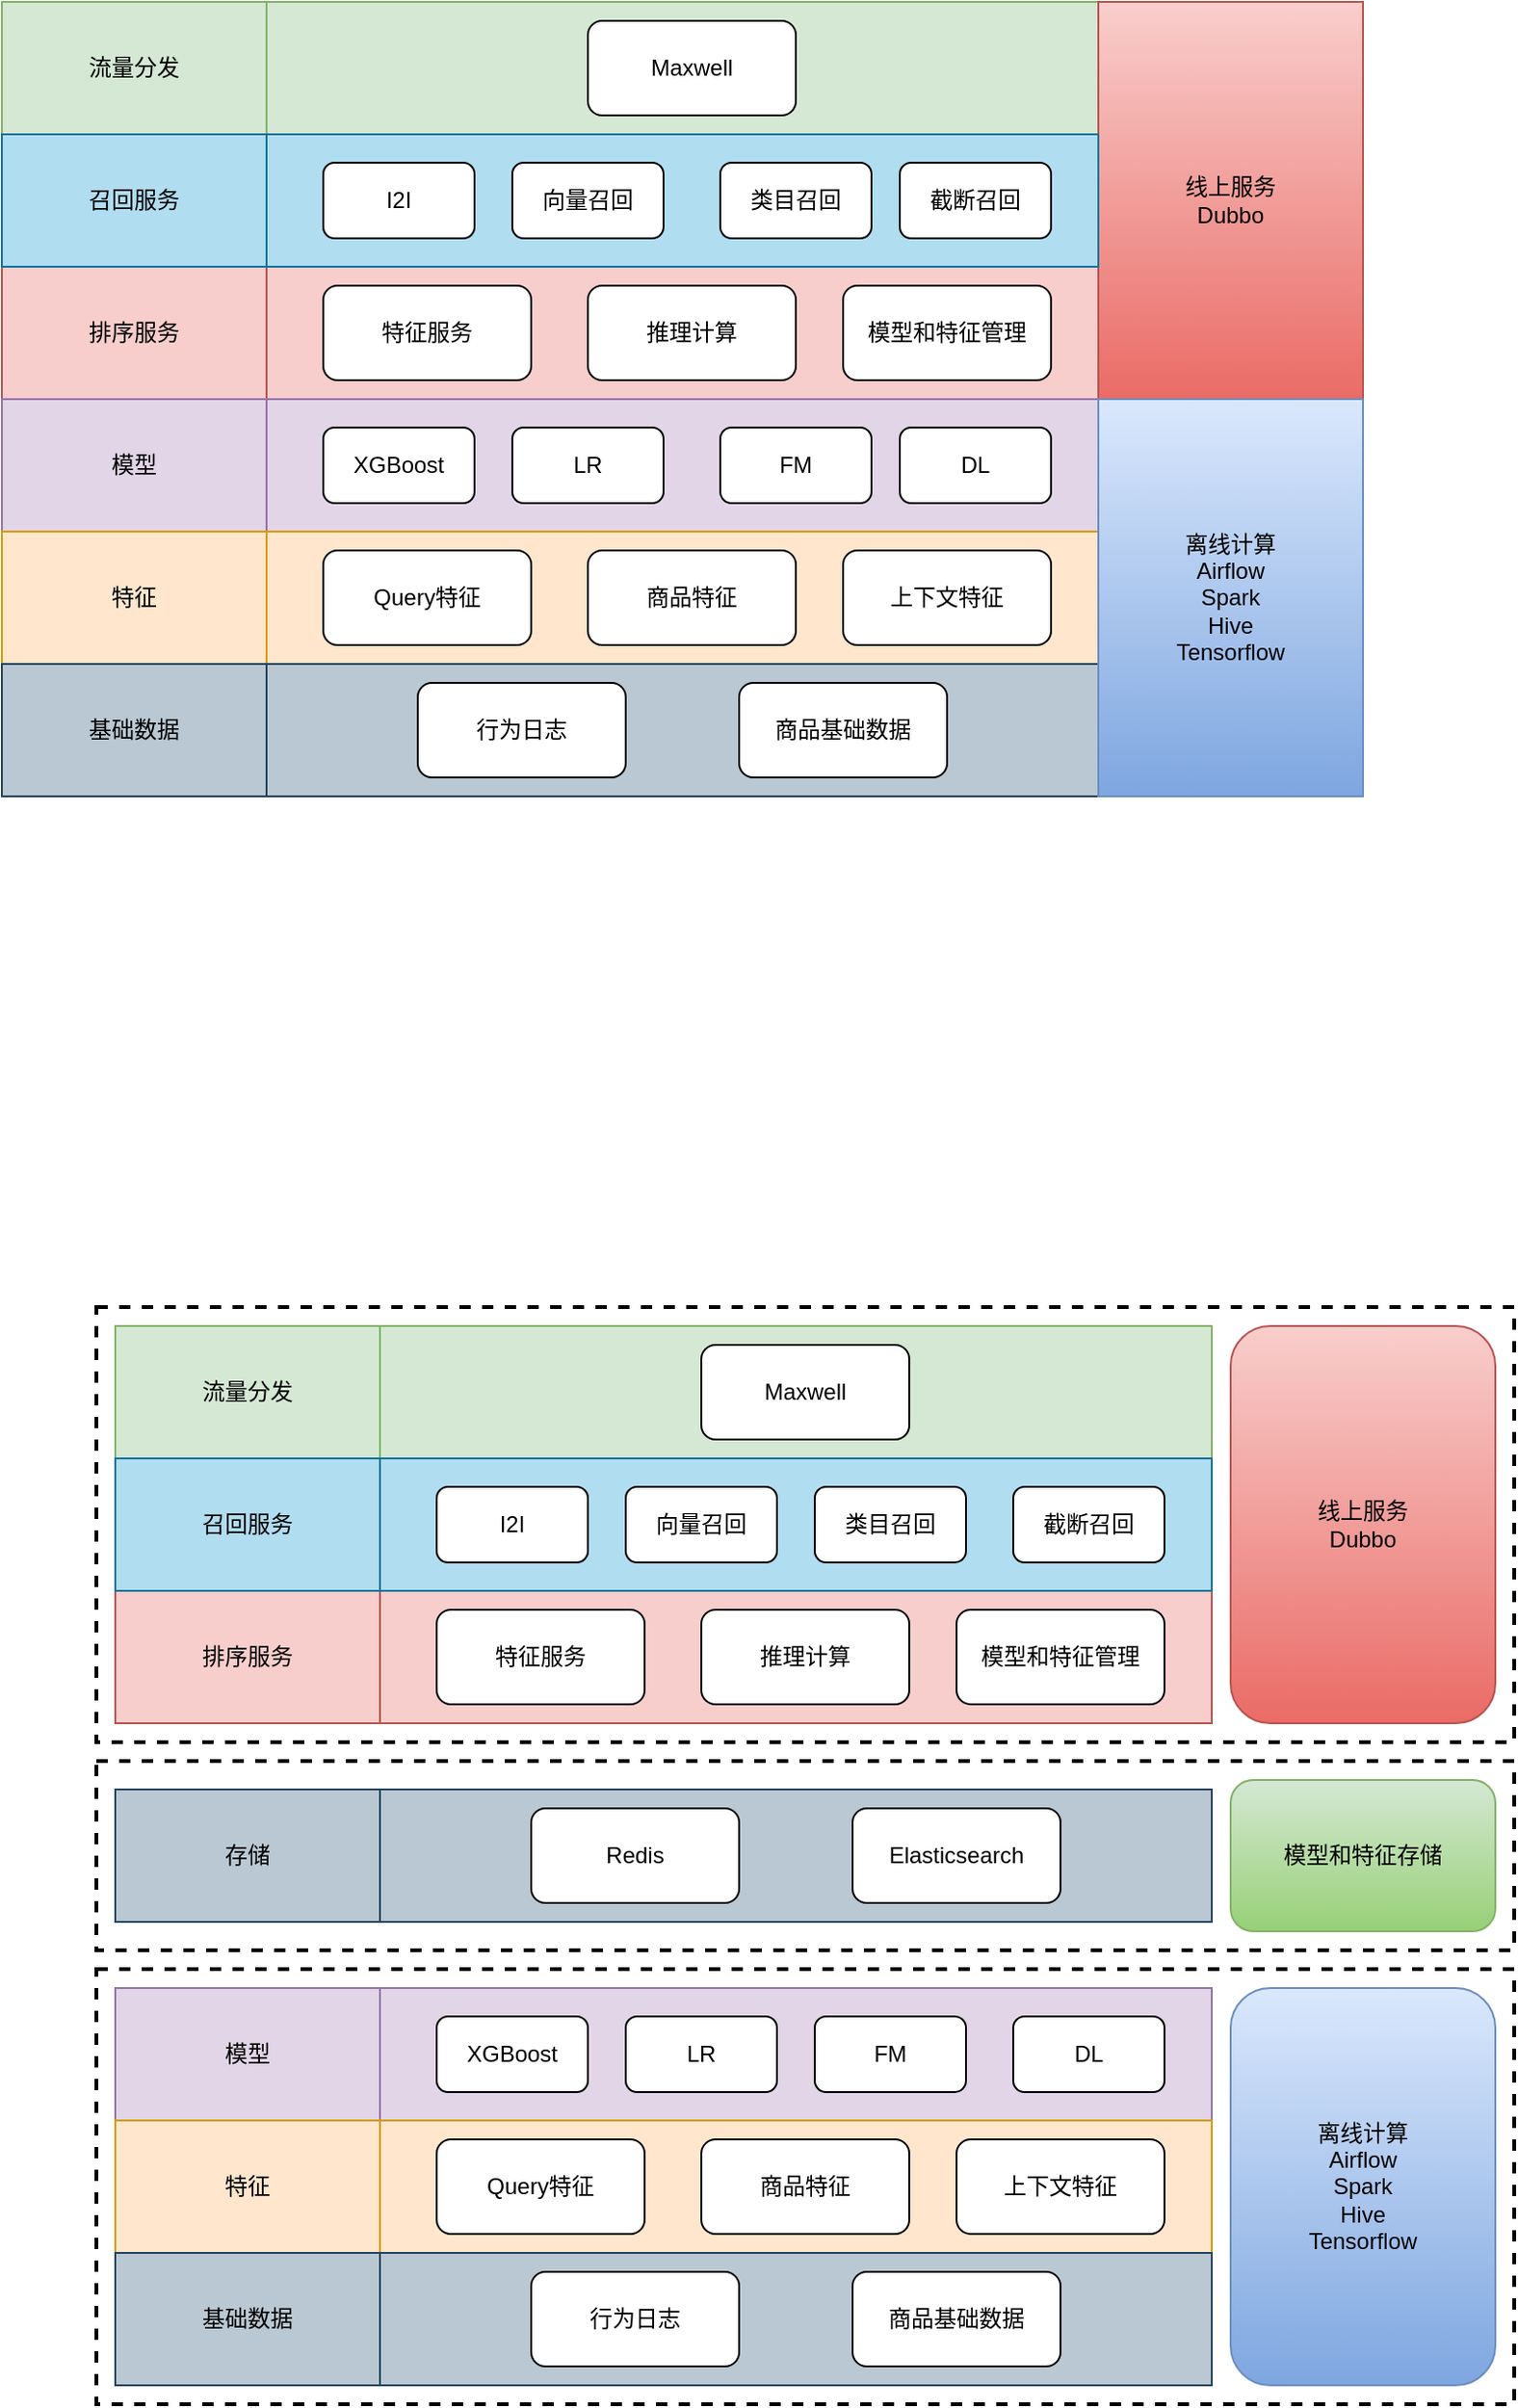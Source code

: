 <mxfile version="14.8.6" type="github">
  <diagram id="0o0fNlaMNB56jFeCoBVo" name="Page-1">
    <mxGraphModel dx="2066" dy="1070" grid="1" gridSize="10" guides="1" tooltips="1" connect="1" arrows="1" fold="1" page="1" pageScale="1" pageWidth="1169" pageHeight="1654" math="0" shadow="0">
      <root>
        <mxCell id="0" />
        <mxCell id="1" parent="0" />
        <mxCell id="Kj8OIUPHK9y5Ar2EBf14-1" value="流量分发" style="rounded=0;whiteSpace=wrap;html=1;fillColor=#d5e8d4;strokeColor=#82b366;" vertex="1" parent="1">
          <mxGeometry x="140" y="260" width="140" height="70" as="geometry" />
        </mxCell>
        <mxCell id="Kj8OIUPHK9y5Ar2EBf14-8" value="排序服务" style="rounded=0;whiteSpace=wrap;html=1;fillColor=#f8cecc;strokeColor=#b85450;" vertex="1" parent="1">
          <mxGeometry x="140" y="400" width="140" height="70" as="geometry" />
        </mxCell>
        <mxCell id="Kj8OIUPHK9y5Ar2EBf14-12" value="" style="rounded=0;whiteSpace=wrap;html=1;fillColor=#d5e8d4;strokeColor=#82b366;" vertex="1" parent="1">
          <mxGeometry x="280" y="260" width="440" height="70" as="geometry" />
        </mxCell>
        <mxCell id="Kj8OIUPHK9y5Ar2EBf14-16" value="Maxwell" style="rounded=1;whiteSpace=wrap;html=1;" vertex="1" parent="1">
          <mxGeometry x="450" y="270" width="110" height="50" as="geometry" />
        </mxCell>
        <mxCell id="Kj8OIUPHK9y5Ar2EBf14-17" value="" style="rounded=0;whiteSpace=wrap;html=1;fillColor=#f8cecc;strokeColor=#b85450;" vertex="1" parent="1">
          <mxGeometry x="280" y="400" width="440" height="70" as="geometry" />
        </mxCell>
        <mxCell id="Kj8OIUPHK9y5Ar2EBf14-18" value="特征服务" style="rounded=1;whiteSpace=wrap;html=1;" vertex="1" parent="1">
          <mxGeometry x="310" y="410" width="110" height="50" as="geometry" />
        </mxCell>
        <mxCell id="Kj8OIUPHK9y5Ar2EBf14-19" value="推理计算" style="rounded=1;whiteSpace=wrap;html=1;" vertex="1" parent="1">
          <mxGeometry x="450" y="410" width="110" height="50" as="geometry" />
        </mxCell>
        <mxCell id="Kj8OIUPHK9y5Ar2EBf14-20" value="模型和特征管理" style="rounded=1;whiteSpace=wrap;html=1;" vertex="1" parent="1">
          <mxGeometry x="585" y="410" width="110" height="50" as="geometry" />
        </mxCell>
        <mxCell id="Kj8OIUPHK9y5Ar2EBf14-21" value="模型" style="rounded=0;whiteSpace=wrap;html=1;fillColor=#e1d5e7;strokeColor=#9673a6;" vertex="1" parent="1">
          <mxGeometry x="140" y="470" width="140" height="70" as="geometry" />
        </mxCell>
        <mxCell id="Kj8OIUPHK9y5Ar2EBf14-22" value="" style="rounded=0;whiteSpace=wrap;html=1;fillColor=#e1d5e7;strokeColor=#9673a6;" vertex="1" parent="1">
          <mxGeometry x="280" y="470" width="440" height="70" as="geometry" />
        </mxCell>
        <mxCell id="Kj8OIUPHK9y5Ar2EBf14-23" value="XGBoost" style="rounded=1;whiteSpace=wrap;html=1;" vertex="1" parent="1">
          <mxGeometry x="310" y="485" width="80" height="40" as="geometry" />
        </mxCell>
        <mxCell id="Kj8OIUPHK9y5Ar2EBf14-26" value="LR" style="rounded=1;whiteSpace=wrap;html=1;" vertex="1" parent="1">
          <mxGeometry x="410" y="485" width="80" height="40" as="geometry" />
        </mxCell>
        <mxCell id="Kj8OIUPHK9y5Ar2EBf14-27" value="FM" style="rounded=1;whiteSpace=wrap;html=1;" vertex="1" parent="1">
          <mxGeometry x="520" y="485" width="80" height="40" as="geometry" />
        </mxCell>
        <mxCell id="Kj8OIUPHK9y5Ar2EBf14-28" value="DL" style="rounded=1;whiteSpace=wrap;html=1;" vertex="1" parent="1">
          <mxGeometry x="615" y="485" width="80" height="40" as="geometry" />
        </mxCell>
        <mxCell id="Kj8OIUPHK9y5Ar2EBf14-29" value="特征" style="rounded=0;whiteSpace=wrap;html=1;fillColor=#ffe6cc;strokeColor=#d79b00;" vertex="1" parent="1">
          <mxGeometry x="140" y="540" width="140" height="70" as="geometry" />
        </mxCell>
        <mxCell id="Kj8OIUPHK9y5Ar2EBf14-30" value="" style="rounded=0;whiteSpace=wrap;html=1;fillColor=#ffe6cc;strokeColor=#d79b00;" vertex="1" parent="1">
          <mxGeometry x="280" y="540" width="440" height="70" as="geometry" />
        </mxCell>
        <mxCell id="Kj8OIUPHK9y5Ar2EBf14-31" value="Query特征" style="rounded=1;whiteSpace=wrap;html=1;" vertex="1" parent="1">
          <mxGeometry x="310" y="550" width="110" height="50" as="geometry" />
        </mxCell>
        <mxCell id="Kj8OIUPHK9y5Ar2EBf14-32" value="商品特征" style="rounded=1;whiteSpace=wrap;html=1;" vertex="1" parent="1">
          <mxGeometry x="450" y="550" width="110" height="50" as="geometry" />
        </mxCell>
        <mxCell id="Kj8OIUPHK9y5Ar2EBf14-33" value="上下文特征" style="rounded=1;whiteSpace=wrap;html=1;" vertex="1" parent="1">
          <mxGeometry x="585" y="550" width="110" height="50" as="geometry" />
        </mxCell>
        <mxCell id="Kj8OIUPHK9y5Ar2EBf14-34" value="基础数据" style="rounded=0;whiteSpace=wrap;html=1;fillColor=#bac8d3;strokeColor=#23445d;" vertex="1" parent="1">
          <mxGeometry x="140" y="610" width="140" height="70" as="geometry" />
        </mxCell>
        <mxCell id="Kj8OIUPHK9y5Ar2EBf14-35" value="" style="rounded=0;whiteSpace=wrap;html=1;fillColor=#bac8d3;strokeColor=#23445d;" vertex="1" parent="1">
          <mxGeometry x="280" y="610" width="440" height="70" as="geometry" />
        </mxCell>
        <mxCell id="Kj8OIUPHK9y5Ar2EBf14-36" value="行为日志" style="rounded=1;whiteSpace=wrap;html=1;" vertex="1" parent="1">
          <mxGeometry x="360" y="620" width="110" height="50" as="geometry" />
        </mxCell>
        <mxCell id="Kj8OIUPHK9y5Ar2EBf14-37" value="商品基础数据" style="rounded=1;whiteSpace=wrap;html=1;" vertex="1" parent="1">
          <mxGeometry x="530" y="620" width="110" height="50" as="geometry" />
        </mxCell>
        <mxCell id="Kj8OIUPHK9y5Ar2EBf14-39" value="线上服务&lt;br&gt;Dubbo" style="rounded=0;whiteSpace=wrap;html=1;gradientColor=#ea6b66;fillColor=#f8cecc;strokeColor=#b85450;" vertex="1" parent="1">
          <mxGeometry x="720" y="260" width="140" height="210" as="geometry" />
        </mxCell>
        <mxCell id="Kj8OIUPHK9y5Ar2EBf14-40" value="离线计算&lt;br&gt;Airflow&lt;br&gt;Spark&lt;br&gt;Hive&lt;br&gt;Tensorflow" style="rounded=0;whiteSpace=wrap;html=1;gradientColor=#7ea6e0;fillColor=#dae8fc;strokeColor=#6c8ebf;" vertex="1" parent="1">
          <mxGeometry x="720" y="470" width="140" height="210" as="geometry" />
        </mxCell>
        <mxCell id="Kj8OIUPHK9y5Ar2EBf14-46" value="召回服务" style="rounded=0;whiteSpace=wrap;html=1;fillColor=#b1ddf0;strokeColor=#10739e;" vertex="1" parent="1">
          <mxGeometry x="140" y="330" width="140" height="70" as="geometry" />
        </mxCell>
        <mxCell id="Kj8OIUPHK9y5Ar2EBf14-47" value="" style="rounded=0;whiteSpace=wrap;html=1;fillColor=#b1ddf0;strokeColor=#10739e;" vertex="1" parent="1">
          <mxGeometry x="280" y="330" width="440" height="70" as="geometry" />
        </mxCell>
        <mxCell id="Kj8OIUPHK9y5Ar2EBf14-48" value="I2I" style="rounded=1;whiteSpace=wrap;html=1;" vertex="1" parent="1">
          <mxGeometry x="310" y="345" width="80" height="40" as="geometry" />
        </mxCell>
        <mxCell id="Kj8OIUPHK9y5Ar2EBf14-49" value="向量召回" style="rounded=1;whiteSpace=wrap;html=1;" vertex="1" parent="1">
          <mxGeometry x="410" y="345" width="80" height="40" as="geometry" />
        </mxCell>
        <mxCell id="Kj8OIUPHK9y5Ar2EBf14-50" value="类目召回" style="rounded=1;whiteSpace=wrap;html=1;" vertex="1" parent="1">
          <mxGeometry x="520" y="345" width="80" height="40" as="geometry" />
        </mxCell>
        <mxCell id="Kj8OIUPHK9y5Ar2EBf14-51" value="截断召回" style="rounded=1;whiteSpace=wrap;html=1;" vertex="1" parent="1">
          <mxGeometry x="615" y="345" width="80" height="40" as="geometry" />
        </mxCell>
        <mxCell id="Kj8OIUPHK9y5Ar2EBf14-52" value="" style="rounded=0;whiteSpace=wrap;html=1;dashed=1;strokeWidth=2;perimeterSpacing=0;shadow=0;sketch=0;glass=0;" vertex="1" parent="1">
          <mxGeometry x="190" y="950" width="750" height="230" as="geometry" />
        </mxCell>
        <mxCell id="Kj8OIUPHK9y5Ar2EBf14-54" value="流量分发" style="rounded=0;whiteSpace=wrap;html=1;fillColor=#d5e8d4;strokeColor=#82b366;" vertex="1" parent="1">
          <mxGeometry x="200" y="960" width="140" height="70" as="geometry" />
        </mxCell>
        <mxCell id="Kj8OIUPHK9y5Ar2EBf14-55" value="" style="rounded=0;whiteSpace=wrap;html=1;fillColor=#d5e8d4;strokeColor=#82b366;" vertex="1" parent="1">
          <mxGeometry x="340" y="960" width="440" height="70" as="geometry" />
        </mxCell>
        <mxCell id="Kj8OIUPHK9y5Ar2EBf14-56" value="Maxwell" style="rounded=1;whiteSpace=wrap;html=1;" vertex="1" parent="1">
          <mxGeometry x="510" y="970" width="110" height="50" as="geometry" />
        </mxCell>
        <mxCell id="Kj8OIUPHK9y5Ar2EBf14-57" value="排序服务" style="rounded=0;whiteSpace=wrap;html=1;fillColor=#f8cecc;strokeColor=#b85450;" vertex="1" parent="1">
          <mxGeometry x="200" y="1100" width="140" height="70" as="geometry" />
        </mxCell>
        <mxCell id="Kj8OIUPHK9y5Ar2EBf14-58" value="" style="rounded=0;whiteSpace=wrap;html=1;fillColor=#f8cecc;strokeColor=#b85450;" vertex="1" parent="1">
          <mxGeometry x="340" y="1100" width="440" height="70" as="geometry" />
        </mxCell>
        <mxCell id="Kj8OIUPHK9y5Ar2EBf14-59" value="特征服务" style="rounded=1;whiteSpace=wrap;html=1;" vertex="1" parent="1">
          <mxGeometry x="370" y="1110" width="110" height="50" as="geometry" />
        </mxCell>
        <mxCell id="Kj8OIUPHK9y5Ar2EBf14-60" value="推理计算" style="rounded=1;whiteSpace=wrap;html=1;" vertex="1" parent="1">
          <mxGeometry x="510" y="1110" width="110" height="50" as="geometry" />
        </mxCell>
        <mxCell id="Kj8OIUPHK9y5Ar2EBf14-61" value="模型和特征管理" style="rounded=1;whiteSpace=wrap;html=1;" vertex="1" parent="1">
          <mxGeometry x="645" y="1110" width="110" height="50" as="geometry" />
        </mxCell>
        <mxCell id="Kj8OIUPHK9y5Ar2EBf14-62" value="召回服务" style="rounded=0;whiteSpace=wrap;html=1;fillColor=#b1ddf0;strokeColor=#10739e;" vertex="1" parent="1">
          <mxGeometry x="200" y="1030" width="140" height="70" as="geometry" />
        </mxCell>
        <mxCell id="Kj8OIUPHK9y5Ar2EBf14-63" value="" style="rounded=0;whiteSpace=wrap;html=1;fillColor=#b1ddf0;strokeColor=#10739e;" vertex="1" parent="1">
          <mxGeometry x="340" y="1030" width="440" height="70" as="geometry" />
        </mxCell>
        <mxCell id="Kj8OIUPHK9y5Ar2EBf14-64" value="I2I" style="rounded=1;whiteSpace=wrap;html=1;" vertex="1" parent="1">
          <mxGeometry x="370" y="1045" width="80" height="40" as="geometry" />
        </mxCell>
        <mxCell id="Kj8OIUPHK9y5Ar2EBf14-65" value="向量召回" style="rounded=1;whiteSpace=wrap;html=1;" vertex="1" parent="1">
          <mxGeometry x="470" y="1045" width="80" height="40" as="geometry" />
        </mxCell>
        <mxCell id="Kj8OIUPHK9y5Ar2EBf14-66" value="类目召回" style="rounded=1;whiteSpace=wrap;html=1;" vertex="1" parent="1">
          <mxGeometry x="570" y="1045" width="80" height="40" as="geometry" />
        </mxCell>
        <mxCell id="Kj8OIUPHK9y5Ar2EBf14-67" value="截断召回" style="rounded=1;whiteSpace=wrap;html=1;" vertex="1" parent="1">
          <mxGeometry x="675" y="1045" width="80" height="40" as="geometry" />
        </mxCell>
        <mxCell id="Kj8OIUPHK9y5Ar2EBf14-68" value="线上服务&lt;br&gt;Dubbo" style="rounded=1;whiteSpace=wrap;html=1;gradientColor=#ea6b66;fillColor=#f8cecc;strokeColor=#b85450;" vertex="1" parent="1">
          <mxGeometry x="790" y="960" width="140" height="210" as="geometry" />
        </mxCell>
        <mxCell id="Kj8OIUPHK9y5Ar2EBf14-69" value="" style="rounded=0;whiteSpace=wrap;html=1;dashed=1;strokeWidth=2;perimeterSpacing=0;shadow=0;sketch=0;glass=0;" vertex="1" parent="1">
          <mxGeometry x="190" y="1300" width="750" height="230" as="geometry" />
        </mxCell>
        <mxCell id="Kj8OIUPHK9y5Ar2EBf14-70" value="模型" style="rounded=0;whiteSpace=wrap;html=1;fillColor=#e1d5e7;strokeColor=#9673a6;" vertex="1" parent="1">
          <mxGeometry x="200" y="1310" width="140" height="70" as="geometry" />
        </mxCell>
        <mxCell id="Kj8OIUPHK9y5Ar2EBf14-71" value="" style="rounded=0;whiteSpace=wrap;html=1;fillColor=#e1d5e7;strokeColor=#9673a6;" vertex="1" parent="1">
          <mxGeometry x="340" y="1310" width="440" height="70" as="geometry" />
        </mxCell>
        <mxCell id="Kj8OIUPHK9y5Ar2EBf14-72" value="XGBoost" style="rounded=1;whiteSpace=wrap;html=1;" vertex="1" parent="1">
          <mxGeometry x="370" y="1325" width="80" height="40" as="geometry" />
        </mxCell>
        <mxCell id="Kj8OIUPHK9y5Ar2EBf14-73" value="LR" style="rounded=1;whiteSpace=wrap;html=1;" vertex="1" parent="1">
          <mxGeometry x="470" y="1325" width="80" height="40" as="geometry" />
        </mxCell>
        <mxCell id="Kj8OIUPHK9y5Ar2EBf14-74" value="FM" style="rounded=1;whiteSpace=wrap;html=1;" vertex="1" parent="1">
          <mxGeometry x="570" y="1325" width="80" height="40" as="geometry" />
        </mxCell>
        <mxCell id="Kj8OIUPHK9y5Ar2EBf14-75" value="DL" style="rounded=1;whiteSpace=wrap;html=1;" vertex="1" parent="1">
          <mxGeometry x="675" y="1325" width="80" height="40" as="geometry" />
        </mxCell>
        <mxCell id="Kj8OIUPHK9y5Ar2EBf14-76" value="特征" style="rounded=0;whiteSpace=wrap;html=1;fillColor=#ffe6cc;strokeColor=#d79b00;" vertex="1" parent="1">
          <mxGeometry x="200" y="1380" width="140" height="70" as="geometry" />
        </mxCell>
        <mxCell id="Kj8OIUPHK9y5Ar2EBf14-77" value="" style="rounded=0;whiteSpace=wrap;html=1;fillColor=#ffe6cc;strokeColor=#d79b00;" vertex="1" parent="1">
          <mxGeometry x="340" y="1380" width="440" height="70" as="geometry" />
        </mxCell>
        <mxCell id="Kj8OIUPHK9y5Ar2EBf14-78" value="Query特征" style="rounded=1;whiteSpace=wrap;html=1;" vertex="1" parent="1">
          <mxGeometry x="370" y="1390" width="110" height="50" as="geometry" />
        </mxCell>
        <mxCell id="Kj8OIUPHK9y5Ar2EBf14-79" value="商品特征" style="rounded=1;whiteSpace=wrap;html=1;" vertex="1" parent="1">
          <mxGeometry x="510" y="1390" width="110" height="50" as="geometry" />
        </mxCell>
        <mxCell id="Kj8OIUPHK9y5Ar2EBf14-80" value="上下文特征" style="rounded=1;whiteSpace=wrap;html=1;" vertex="1" parent="1">
          <mxGeometry x="645" y="1390" width="110" height="50" as="geometry" />
        </mxCell>
        <mxCell id="Kj8OIUPHK9y5Ar2EBf14-81" value="基础数据" style="rounded=0;whiteSpace=wrap;html=1;fillColor=#bac8d3;strokeColor=#23445d;" vertex="1" parent="1">
          <mxGeometry x="200" y="1450" width="140" height="70" as="geometry" />
        </mxCell>
        <mxCell id="Kj8OIUPHK9y5Ar2EBf14-82" value="" style="rounded=0;whiteSpace=wrap;html=1;fillColor=#bac8d3;strokeColor=#23445d;" vertex="1" parent="1">
          <mxGeometry x="340" y="1450" width="440" height="70" as="geometry" />
        </mxCell>
        <mxCell id="Kj8OIUPHK9y5Ar2EBf14-83" value="行为日志" style="rounded=1;whiteSpace=wrap;html=1;" vertex="1" parent="1">
          <mxGeometry x="420" y="1460" width="110" height="50" as="geometry" />
        </mxCell>
        <mxCell id="Kj8OIUPHK9y5Ar2EBf14-84" value="商品基础数据" style="rounded=1;whiteSpace=wrap;html=1;" vertex="1" parent="1">
          <mxGeometry x="590" y="1460" width="110" height="50" as="geometry" />
        </mxCell>
        <mxCell id="Kj8OIUPHK9y5Ar2EBf14-85" value="离线计算&lt;br&gt;Airflow&lt;br&gt;Spark&lt;br&gt;Hive&lt;br&gt;Tensorflow" style="rounded=1;whiteSpace=wrap;html=1;gradientColor=#7ea6e0;fillColor=#dae8fc;strokeColor=#6c8ebf;" vertex="1" parent="1">
          <mxGeometry x="790" y="1310" width="140" height="210" as="geometry" />
        </mxCell>
        <mxCell id="Kj8OIUPHK9y5Ar2EBf14-91" value="" style="rounded=0;whiteSpace=wrap;html=1;dashed=1;strokeWidth=2;perimeterSpacing=0;shadow=0;sketch=0;glass=0;" vertex="1" parent="1">
          <mxGeometry x="190" y="1190" width="750" height="100" as="geometry" />
        </mxCell>
        <mxCell id="Kj8OIUPHK9y5Ar2EBf14-92" value="存储" style="rounded=0;whiteSpace=wrap;html=1;fillColor=#bac8d3;strokeColor=#23445d;" vertex="1" parent="1">
          <mxGeometry x="200" y="1205" width="140" height="70" as="geometry" />
        </mxCell>
        <mxCell id="Kj8OIUPHK9y5Ar2EBf14-93" value="" style="rounded=0;whiteSpace=wrap;html=1;fillColor=#bac8d3;strokeColor=#23445d;" vertex="1" parent="1">
          <mxGeometry x="340" y="1205" width="440" height="70" as="geometry" />
        </mxCell>
        <mxCell id="Kj8OIUPHK9y5Ar2EBf14-94" value="Redis" style="rounded=1;whiteSpace=wrap;html=1;" vertex="1" parent="1">
          <mxGeometry x="420" y="1215" width="110" height="50" as="geometry" />
        </mxCell>
        <mxCell id="Kj8OIUPHK9y5Ar2EBf14-95" value="Elasticsearch" style="rounded=1;whiteSpace=wrap;html=1;" vertex="1" parent="1">
          <mxGeometry x="590" y="1215" width="110" height="50" as="geometry" />
        </mxCell>
        <mxCell id="Kj8OIUPHK9y5Ar2EBf14-101" value="模型和特征存储" style="rounded=1;whiteSpace=wrap;html=1;gradientColor=#97d077;fillColor=#d5e8d4;strokeColor=#82b366;" vertex="1" parent="1">
          <mxGeometry x="790" y="1200" width="140" height="80" as="geometry" />
        </mxCell>
      </root>
    </mxGraphModel>
  </diagram>
</mxfile>
